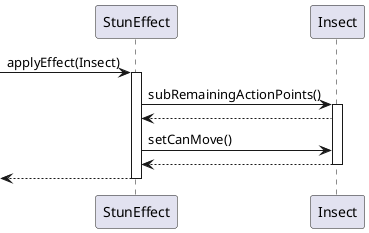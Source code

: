 @startuml Insect.eatMeatMushroomSpore

participant "StunEffect" as effect

participant "Insect" as insect




-> effect : applyEffect(Insect)
activate effect

effect->insect:subRemainingActionPoints()
activate insect

effect<--insect

effect->insect:setCanMove()
effect<--insect
deactivate insect

<--effect
deactivate effect




@enduml